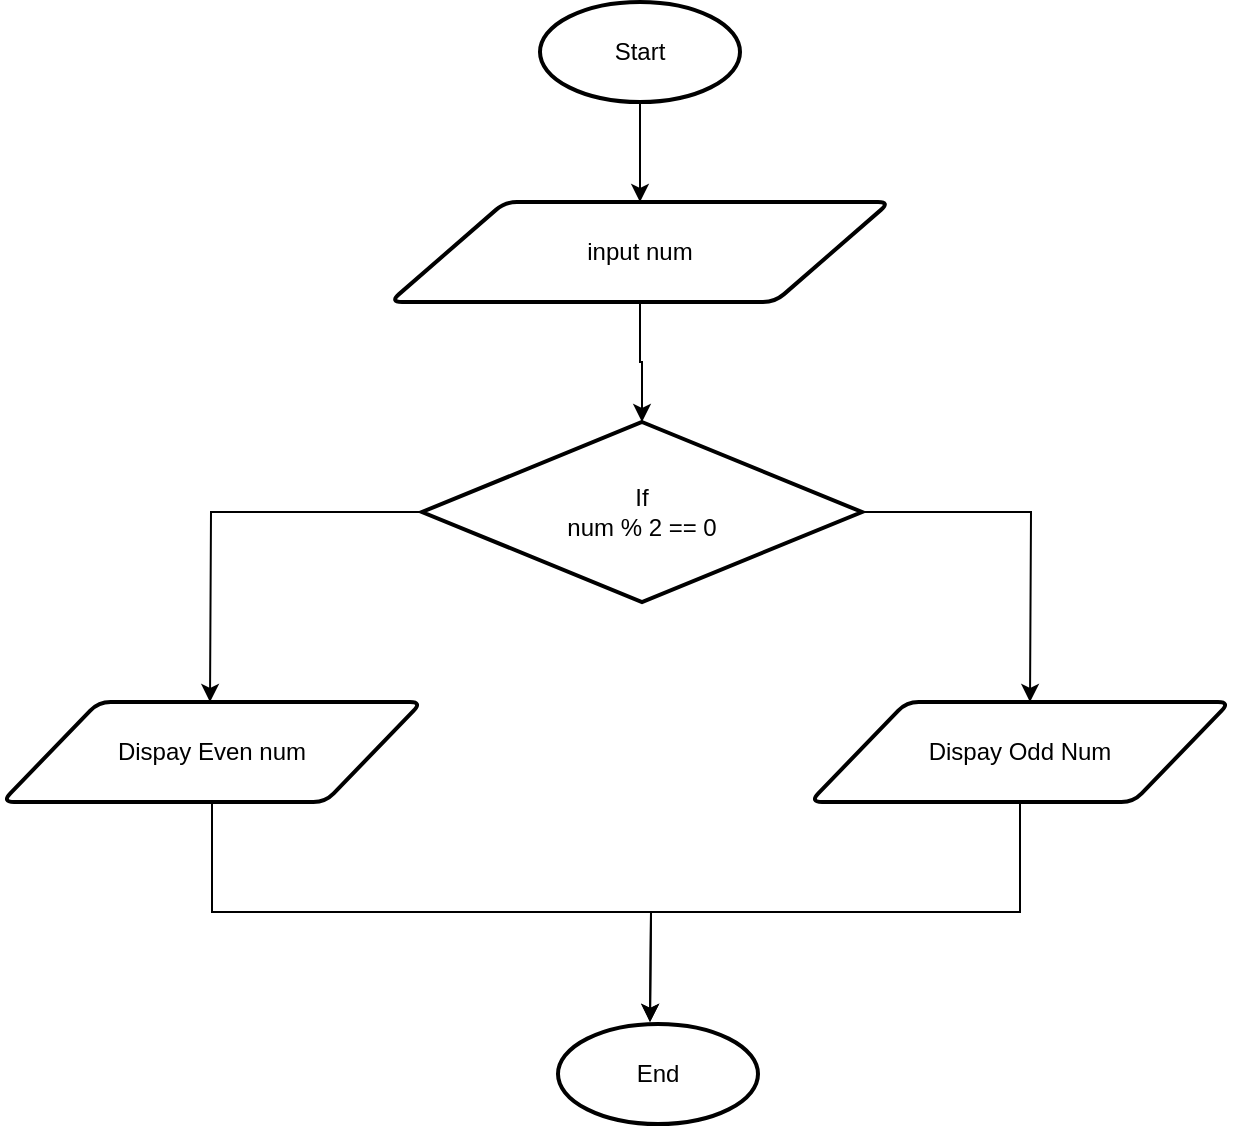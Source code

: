 <mxfile version="16.4.0" type="device"><diagram id="GRU5Z36rEbqacEqW1pxH" name="Page-1"><mxGraphModel dx="868" dy="553" grid="1" gridSize="10" guides="1" tooltips="1" connect="1" arrows="1" fold="1" page="1" pageScale="1" pageWidth="850" pageHeight="1100" math="0" shadow="0"><root><mxCell id="0"/><mxCell id="1" parent="0"/><mxCell id="xrD2AVcUnWDRDyqYssrw-13" value="" style="edgeStyle=orthogonalEdgeStyle;rounded=0;orthogonalLoop=1;jettySize=auto;html=1;" edge="1" parent="1" source="xrD2AVcUnWDRDyqYssrw-2" target="xrD2AVcUnWDRDyqYssrw-7"><mxGeometry relative="1" as="geometry"/></mxCell><mxCell id="xrD2AVcUnWDRDyqYssrw-2" value="Start" style="strokeWidth=2;html=1;shape=mxgraph.flowchart.start_1;whiteSpace=wrap;" vertex="1" parent="1"><mxGeometry x="375" y="220" width="100" height="50" as="geometry"/></mxCell><mxCell id="xrD2AVcUnWDRDyqYssrw-9" style="edgeStyle=orthogonalEdgeStyle;rounded=0;orthogonalLoop=1;jettySize=auto;html=1;exitX=0.5;exitY=1;exitDx=0;exitDy=0;" edge="1" parent="1" source="xrD2AVcUnWDRDyqYssrw-3"><mxGeometry relative="1" as="geometry"><mxPoint x="430" y="730" as="targetPoint"/></mxGeometry></mxCell><mxCell id="xrD2AVcUnWDRDyqYssrw-3" value="Dispay Eve&lt;span style=&quot;color: rgba(0 , 0 , 0 , 0) ; font-family: monospace ; font-size: 0px&quot;&gt;%3CmxGraphModel%3E%3Croot%3E%3CmxCell%20id%3D%220%22%2F%3E%3CmxCell%20id%3D%221%22%20parent%3D%220%22%2F%3E%3CmxCell%20id%3D%222%22%20value%3D%22input%20num%22%20style%3D%22shape%3Dparallelogram%3Bhtml%3D1%3BstrokeWidth%3D2%3Bperimeter%3DparallelogramPerimeter%3BwhiteSpace%3Dwrap%3Brounded%3D1%3BarcSize%3D12%3Bsize%3D0.23%3B%22%20vertex%3D%221%22%20parent%3D%221%22%3E%3CmxGeometry%20x%3D%22100%22%20y%3D%22580%22%20width%3D%22250%22%20height%3D%2250%22%20as%3D%22geometry%22%2F%3E%3C%2FmxCell%3E%3C%2Froot%3E%3C%2FmxGraphModel%3E&lt;/span&gt;n num" style="shape=parallelogram;html=1;strokeWidth=2;perimeter=parallelogramPerimeter;whiteSpace=wrap;rounded=1;arcSize=12;size=0.23;" vertex="1" parent="1"><mxGeometry x="106" y="570" width="210" height="50" as="geometry"/></mxCell><mxCell id="xrD2AVcUnWDRDyqYssrw-5" style="edgeStyle=orthogonalEdgeStyle;rounded=0;orthogonalLoop=1;jettySize=auto;html=1;exitX=0;exitY=0.5;exitDx=0;exitDy=0;exitPerimeter=0;" edge="1" parent="1" source="xrD2AVcUnWDRDyqYssrw-4"><mxGeometry relative="1" as="geometry"><mxPoint x="210" y="570" as="targetPoint"/></mxGeometry></mxCell><mxCell id="xrD2AVcUnWDRDyqYssrw-6" style="edgeStyle=orthogonalEdgeStyle;rounded=0;orthogonalLoop=1;jettySize=auto;html=1;exitX=1;exitY=0.5;exitDx=0;exitDy=0;exitPerimeter=0;" edge="1" parent="1" source="xrD2AVcUnWDRDyqYssrw-4"><mxGeometry relative="1" as="geometry"><mxPoint x="620" y="570" as="targetPoint"/></mxGeometry></mxCell><mxCell id="xrD2AVcUnWDRDyqYssrw-4" value="If &lt;br&gt;num % 2 == 0" style="strokeWidth=2;html=1;shape=mxgraph.flowchart.decision;whiteSpace=wrap;" vertex="1" parent="1"><mxGeometry x="316" y="430" width="220" height="90" as="geometry"/></mxCell><mxCell id="xrD2AVcUnWDRDyqYssrw-12" value="" style="edgeStyle=orthogonalEdgeStyle;rounded=0;orthogonalLoop=1;jettySize=auto;html=1;" edge="1" parent="1" source="xrD2AVcUnWDRDyqYssrw-7" target="xrD2AVcUnWDRDyqYssrw-4"><mxGeometry relative="1" as="geometry"/></mxCell><mxCell id="xrD2AVcUnWDRDyqYssrw-7" value="input num" style="shape=parallelogram;html=1;strokeWidth=2;perimeter=parallelogramPerimeter;whiteSpace=wrap;rounded=1;arcSize=12;size=0.23;" vertex="1" parent="1"><mxGeometry x="300" y="320" width="250" height="50" as="geometry"/></mxCell><mxCell id="xrD2AVcUnWDRDyqYssrw-10" style="edgeStyle=orthogonalEdgeStyle;rounded=0;orthogonalLoop=1;jettySize=auto;html=1;exitX=0.5;exitY=1;exitDx=0;exitDy=0;" edge="1" parent="1" source="xrD2AVcUnWDRDyqYssrw-8"><mxGeometry relative="1" as="geometry"><mxPoint x="430" y="730" as="targetPoint"/></mxGeometry></mxCell><mxCell id="xrD2AVcUnWDRDyqYssrw-8" value="Dispay Odd Num&lt;span style=&quot;color: rgba(0 , 0 , 0 , 0) ; font-family: monospace ; font-size: 0px&quot;&gt;%3CmxGraphModel%3E%3Croot%3E%3CmxCell%20id%3D%220%22%2F%3E%3CmxCell%20id%3D%221%22%20parent%3D%220%22%2F%3E%3CmxCell%20id%3D%222%22%20value%3D%22input%20num%22%20style%3D%22shape%3Dparallelogram%3Bhtml%3D1%3BstrokeWidth%3D2%3Bperimeter%3DparallelogramPerimeter%3BwhiteSpace%3Dwrap%3Brounded%3D1%3BarcSize%3D12%3Bsize%3D0.23%3B%22%20vertex%3D%221%22%20parent%3D%221%22%3E%3CmxGeometry%20x%3D%22100%22%20y%3D%22580%22%20width%3D%22250%22%20height%3D%2250%22%20as%3D%22geometry%22%2F%3E%3C%2FmxCell%3E%3C%2Froot%3E%3C%2FmxGraphM&lt;/span&gt;" style="shape=parallelogram;html=1;strokeWidth=2;perimeter=parallelogramPerimeter;whiteSpace=wrap;rounded=1;arcSize=12;size=0.23;" vertex="1" parent="1"><mxGeometry x="510" y="570" width="210" height="50" as="geometry"/></mxCell><mxCell id="xrD2AVcUnWDRDyqYssrw-11" value="End" style="strokeWidth=2;html=1;shape=mxgraph.flowchart.start_1;whiteSpace=wrap;" vertex="1" parent="1"><mxGeometry x="384" y="731" width="100" height="50" as="geometry"/></mxCell></root></mxGraphModel></diagram></mxfile>